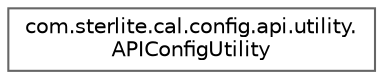 digraph "Graphical Class Hierarchy"
{
 // LATEX_PDF_SIZE
  bgcolor="transparent";
  edge [fontname=Helvetica,fontsize=10,labelfontname=Helvetica,labelfontsize=10];
  node [fontname=Helvetica,fontsize=10,shape=box,height=0.2,width=0.4];
  rankdir="LR";
  Node0 [id="Node000000",label="com.sterlite.cal.config.api.utility.\lAPIConfigUtility",height=0.2,width=0.4,color="grey40", fillcolor="white", style="filled",URL="$classcom_1_1sterlite_1_1cal_1_1config_1_1api_1_1utility_1_1_a_p_i_config_utility.html",tooltip=" "];
}
